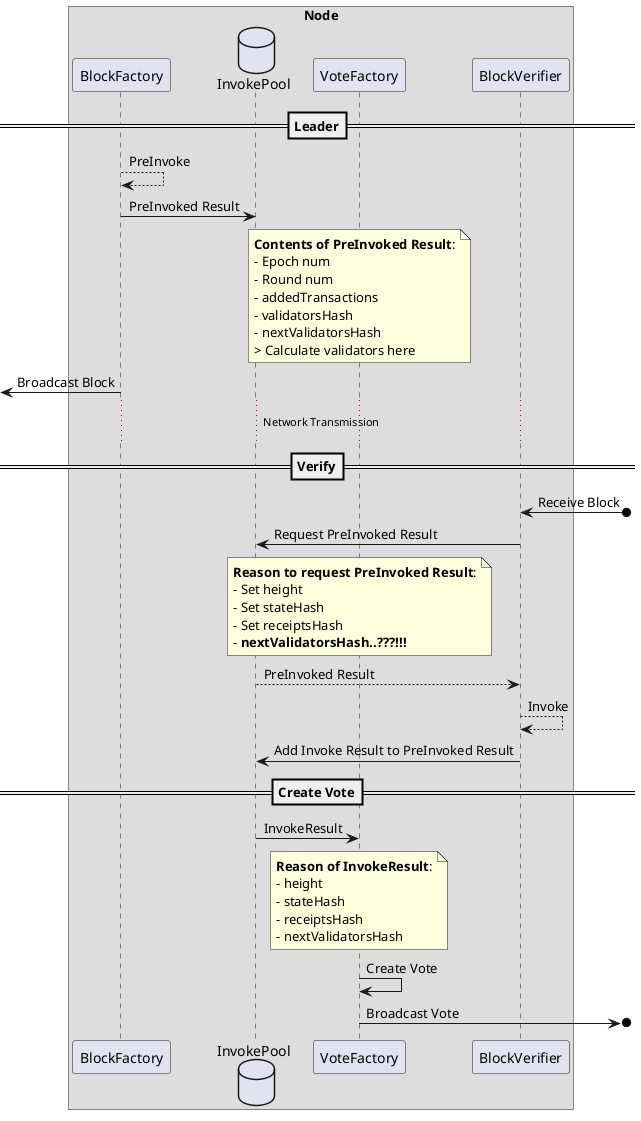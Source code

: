 @startuml
box Node
    participant BlockFactory as block_fac
    database InvokePool as pool
    participant VoteFactory as vote_fac
    participant BlockVerifier as verifier
end box

==Leader==
block_fac --> block_fac: PreInvoke
block_fac -> pool: PreInvoked Result
note over vote_fac
    **Contents of PreInvoked Result**:
    - Epoch num
    - Round num
    - addedTransactions
    - validatorsHash
    - nextValidatorsHash
    > Calculate validators here
end note
[<- block_fac: Broadcast Block

...Network Transmission...

==Verify==
verifier <-o]: Receive Block
verifier -> pool: Request PreInvoked Result
note over vote_fac
    **Reason to request PreInvoked Result**:
    - Set height
    - Set stateHash
    - Set receiptsHash
    - **nextValidatorsHash..???!!!**
end note
pool --> verifier: PreInvoked Result
verifier --> verifier: Invoke
verifier -> pool: Add Invoke Result to PreInvoked Result

==Create Vote==
pool -> vote_fac: InvokeResult
note over vote_fac
    **Reason of InvokeResult**:
    - height
    - stateHash
    - receiptsHash
    - nextValidatorsHash
end note
vote_fac -> vote_fac: Create Vote
vote_fac ->o]: Broadcast Vote
@enduml